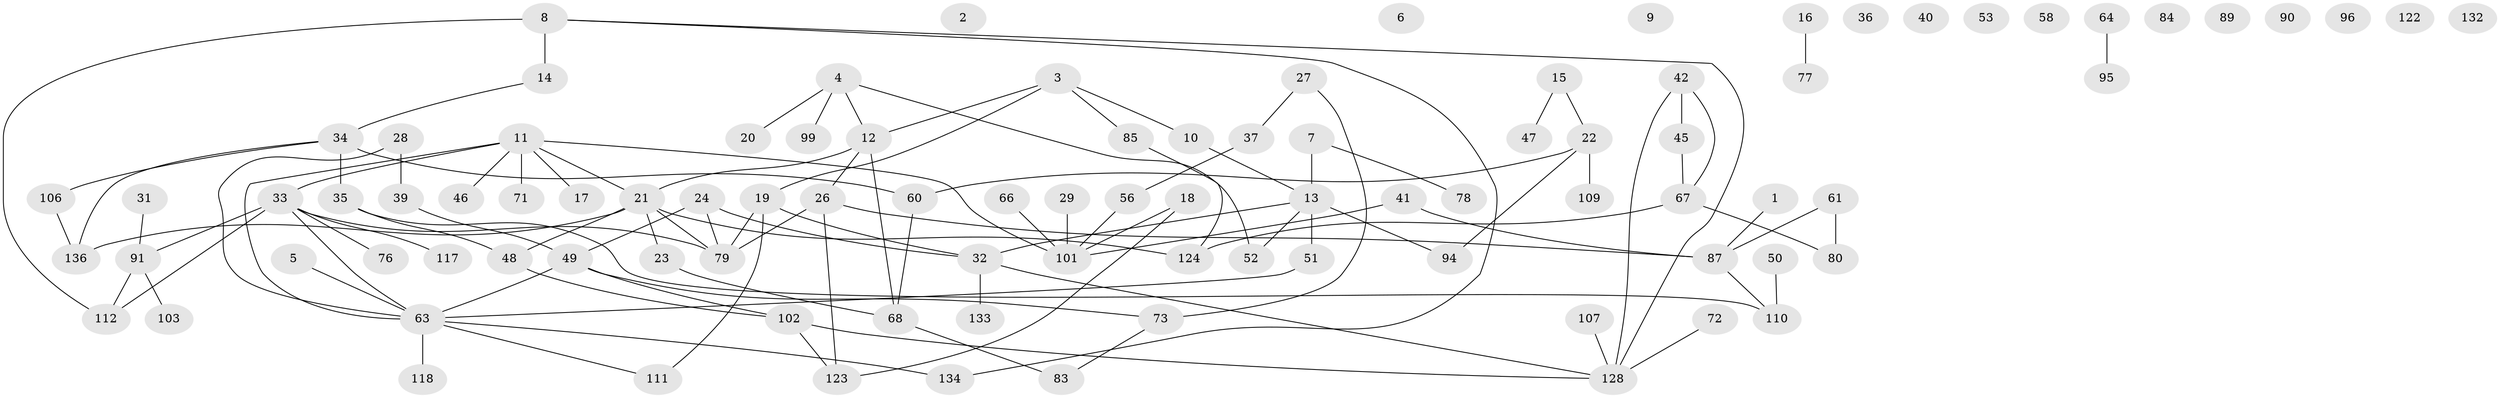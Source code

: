 // Generated by graph-tools (version 1.1) at 2025/23/03/03/25 07:23:26]
// undirected, 95 vertices, 111 edges
graph export_dot {
graph [start="1"]
  node [color=gray90,style=filled];
  1 [super="+86"];
  2;
  3;
  4 [super="+125"];
  5;
  6;
  7;
  8 [super="+69"];
  9;
  10;
  11 [super="+65"];
  12 [super="+62"];
  13 [super="+116"];
  14 [super="+30"];
  15 [super="+75"];
  16 [super="+74"];
  17;
  18;
  19 [super="+25"];
  20 [super="+113"];
  21 [super="+100"];
  22 [super="+57"];
  23 [super="+38"];
  24 [super="+44"];
  26 [super="+43"];
  27 [super="+70"];
  28;
  29;
  31 [super="+81"];
  32;
  33 [super="+55"];
  34 [super="+97"];
  35;
  36 [super="+105"];
  37;
  39 [super="+131"];
  40;
  41;
  42 [super="+92"];
  45;
  46;
  47;
  48;
  49 [super="+115"];
  50 [super="+54"];
  51;
  52;
  53;
  56 [super="+82"];
  58 [super="+59"];
  60;
  61 [super="+126"];
  63 [super="+88"];
  64;
  66;
  67 [super="+93"];
  68 [super="+108"];
  71;
  72 [super="+104"];
  73 [super="+98"];
  76;
  77;
  78;
  79 [super="+129"];
  80;
  83;
  84;
  85;
  87 [super="+130"];
  89 [super="+120"];
  90;
  91 [super="+114"];
  94;
  95;
  96;
  99;
  101 [super="+121"];
  102 [super="+135"];
  103;
  106;
  107;
  109;
  110 [super="+127"];
  111 [super="+119"];
  112;
  117;
  118;
  122;
  123;
  124;
  128;
  132;
  133;
  134;
  136;
  1 -- 87;
  3 -- 10;
  3 -- 85;
  3 -- 12;
  3 -- 19;
  4 -- 99;
  4 -- 12;
  4 -- 52;
  4 -- 20;
  5 -- 63;
  7 -- 78;
  7 -- 13;
  8 -- 112;
  8 -- 134;
  8 -- 14 [weight=2];
  8 -- 128;
  10 -- 13;
  11 -- 46;
  11 -- 101;
  11 -- 17;
  11 -- 71;
  11 -- 63;
  11 -- 33;
  11 -- 21;
  12 -- 26;
  12 -- 68;
  12 -- 21;
  13 -- 32;
  13 -- 52;
  13 -- 51;
  13 -- 94;
  14 -- 34;
  15 -- 47;
  15 -- 22;
  16 -- 77;
  18 -- 123;
  18 -- 101;
  19 -- 32;
  19 -- 79;
  19 -- 111;
  21 -- 48;
  21 -- 124;
  21 -- 136;
  21 -- 79;
  21 -- 23;
  22 -- 60;
  22 -- 94;
  22 -- 109;
  23 -- 68;
  24 -- 32;
  24 -- 49;
  24 -- 79;
  26 -- 123;
  26 -- 79;
  26 -- 87;
  27 -- 37;
  27 -- 73;
  28 -- 39;
  28 -- 63;
  29 -- 101;
  31 -- 91;
  32 -- 128;
  32 -- 133;
  33 -- 76;
  33 -- 112;
  33 -- 79;
  33 -- 117;
  33 -- 63;
  33 -- 91;
  34 -- 35;
  34 -- 60 [weight=2];
  34 -- 106;
  34 -- 136;
  35 -- 48;
  35 -- 110;
  37 -- 56 [weight=2];
  39 -- 49;
  41 -- 101;
  41 -- 87;
  42 -- 45;
  42 -- 67;
  42 -- 128;
  45 -- 67;
  48 -- 102;
  49 -- 63;
  49 -- 102;
  49 -- 73;
  50 -- 110;
  51 -- 63;
  56 -- 101;
  60 -- 68;
  61 -- 80;
  61 -- 87;
  63 -- 118;
  63 -- 134;
  63 -- 111;
  64 -- 95;
  66 -- 101;
  67 -- 80 [weight=2];
  67 -- 124;
  68 -- 83;
  72 -- 128;
  73 -- 83;
  85 -- 124;
  87 -- 110;
  91 -- 103;
  91 -- 112;
  102 -- 128;
  102 -- 123;
  106 -- 136;
  107 -- 128;
}
